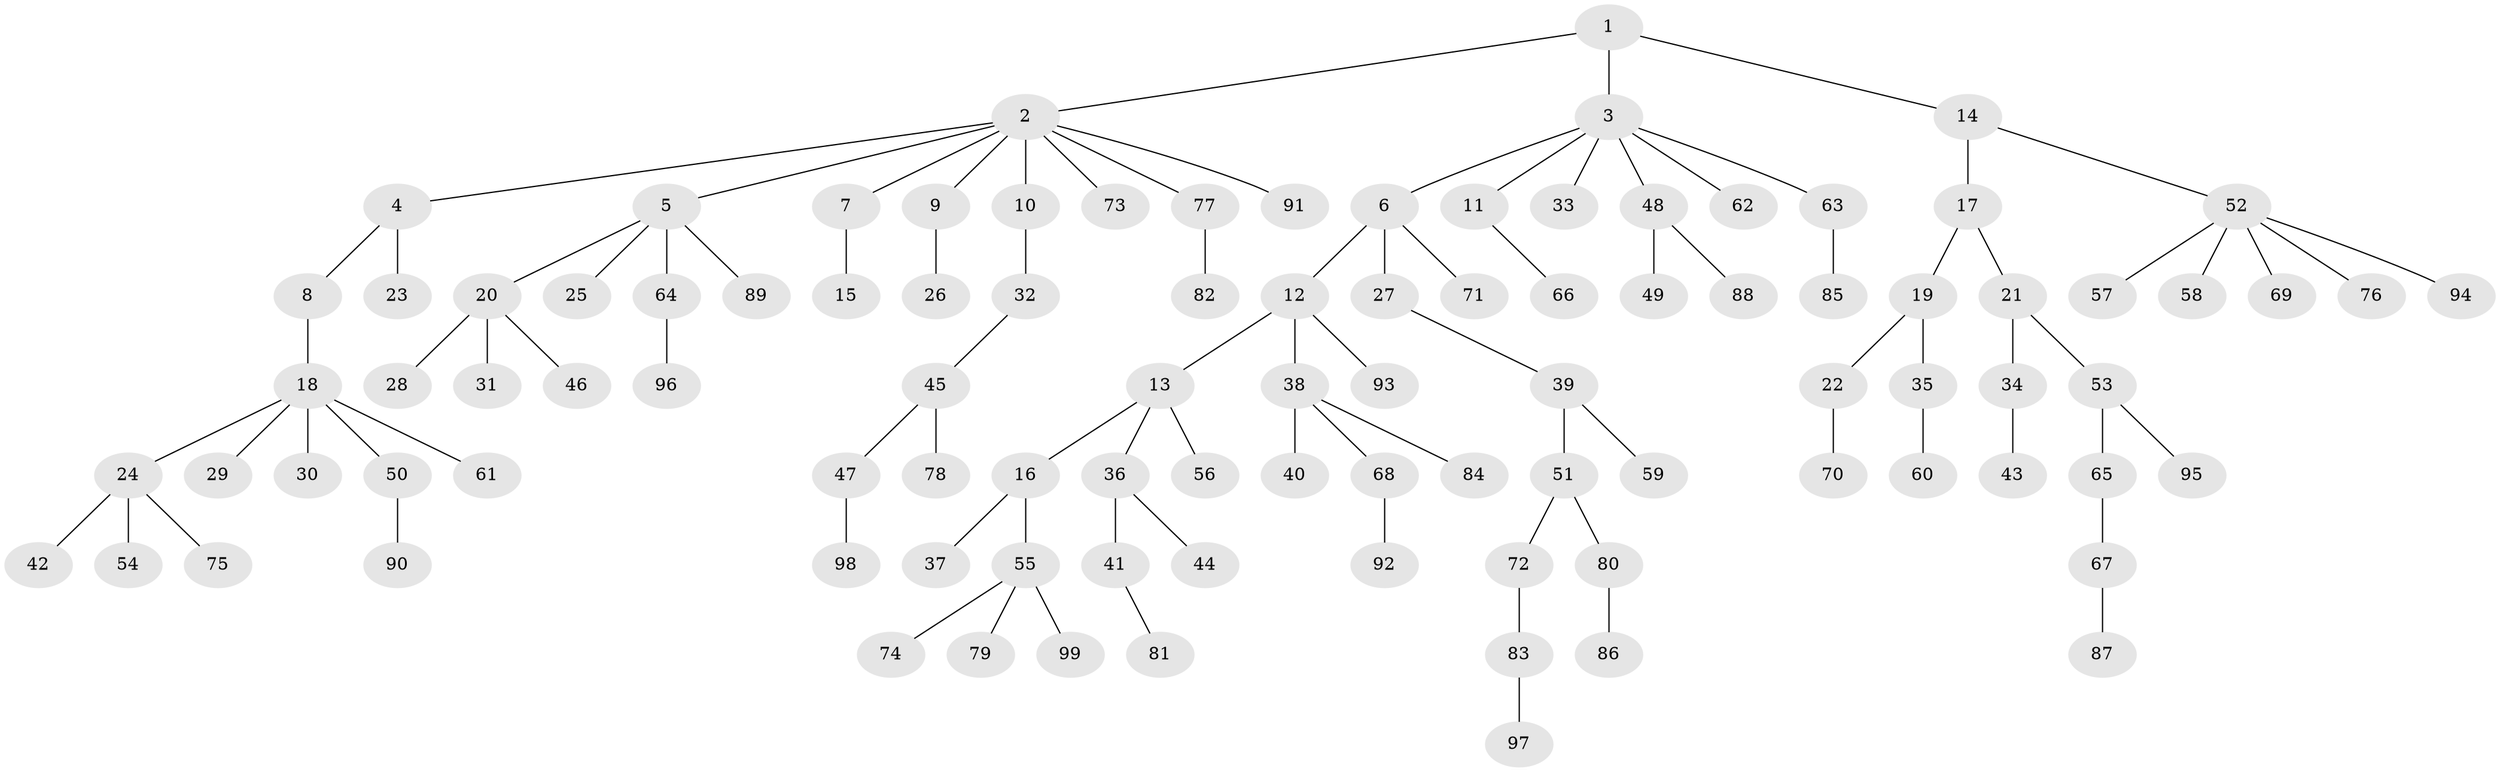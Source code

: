 // coarse degree distribution, {3: 0.14705882352941177, 9: 0.029411764705882353, 2: 0.1323529411764706, 4: 0.04411764705882353, 1: 0.6029411764705882, 5: 0.04411764705882353}
// Generated by graph-tools (version 1.1) at 2025/24/03/03/25 07:24:07]
// undirected, 99 vertices, 98 edges
graph export_dot {
graph [start="1"]
  node [color=gray90,style=filled];
  1;
  2;
  3;
  4;
  5;
  6;
  7;
  8;
  9;
  10;
  11;
  12;
  13;
  14;
  15;
  16;
  17;
  18;
  19;
  20;
  21;
  22;
  23;
  24;
  25;
  26;
  27;
  28;
  29;
  30;
  31;
  32;
  33;
  34;
  35;
  36;
  37;
  38;
  39;
  40;
  41;
  42;
  43;
  44;
  45;
  46;
  47;
  48;
  49;
  50;
  51;
  52;
  53;
  54;
  55;
  56;
  57;
  58;
  59;
  60;
  61;
  62;
  63;
  64;
  65;
  66;
  67;
  68;
  69;
  70;
  71;
  72;
  73;
  74;
  75;
  76;
  77;
  78;
  79;
  80;
  81;
  82;
  83;
  84;
  85;
  86;
  87;
  88;
  89;
  90;
  91;
  92;
  93;
  94;
  95;
  96;
  97;
  98;
  99;
  1 -- 2;
  1 -- 3;
  1 -- 14;
  2 -- 4;
  2 -- 5;
  2 -- 7;
  2 -- 9;
  2 -- 10;
  2 -- 73;
  2 -- 77;
  2 -- 91;
  3 -- 6;
  3 -- 11;
  3 -- 33;
  3 -- 48;
  3 -- 62;
  3 -- 63;
  4 -- 8;
  4 -- 23;
  5 -- 20;
  5 -- 25;
  5 -- 64;
  5 -- 89;
  6 -- 12;
  6 -- 27;
  6 -- 71;
  7 -- 15;
  8 -- 18;
  9 -- 26;
  10 -- 32;
  11 -- 66;
  12 -- 13;
  12 -- 38;
  12 -- 93;
  13 -- 16;
  13 -- 36;
  13 -- 56;
  14 -- 17;
  14 -- 52;
  16 -- 37;
  16 -- 55;
  17 -- 19;
  17 -- 21;
  18 -- 24;
  18 -- 29;
  18 -- 30;
  18 -- 50;
  18 -- 61;
  19 -- 22;
  19 -- 35;
  20 -- 28;
  20 -- 31;
  20 -- 46;
  21 -- 34;
  21 -- 53;
  22 -- 70;
  24 -- 42;
  24 -- 54;
  24 -- 75;
  27 -- 39;
  32 -- 45;
  34 -- 43;
  35 -- 60;
  36 -- 41;
  36 -- 44;
  38 -- 40;
  38 -- 68;
  38 -- 84;
  39 -- 51;
  39 -- 59;
  41 -- 81;
  45 -- 47;
  45 -- 78;
  47 -- 98;
  48 -- 49;
  48 -- 88;
  50 -- 90;
  51 -- 72;
  51 -- 80;
  52 -- 57;
  52 -- 58;
  52 -- 69;
  52 -- 76;
  52 -- 94;
  53 -- 65;
  53 -- 95;
  55 -- 74;
  55 -- 79;
  55 -- 99;
  63 -- 85;
  64 -- 96;
  65 -- 67;
  67 -- 87;
  68 -- 92;
  72 -- 83;
  77 -- 82;
  80 -- 86;
  83 -- 97;
}
